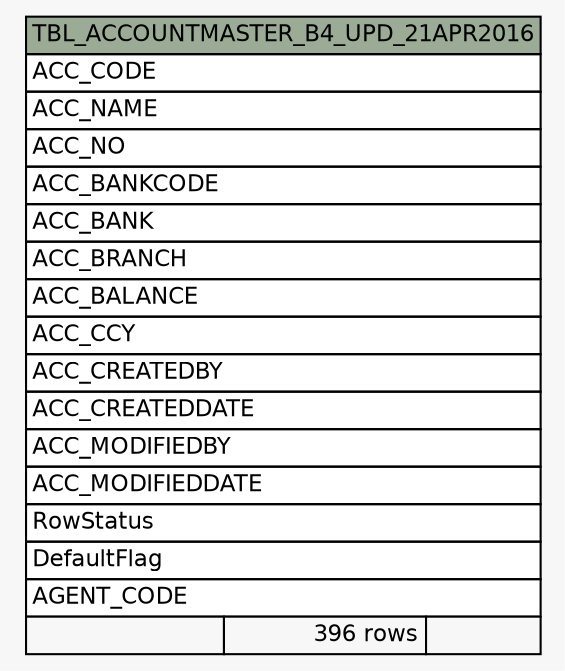 // dot 2.38.0 on Windows 10 10.0
// SchemaSpy rev 590
digraph "TBL_ACCOUNTMASTER_B4_UPD_21APR2016" {
  graph [
    rankdir="RL"
    bgcolor="#f7f7f7"
    nodesep="0.18"
    ranksep="0.46"
    fontname="Helvetica"
    fontsize="11"
  ];
  node [
    fontname="Helvetica"
    fontsize="11"
    shape="plaintext"
  ];
  edge [
    arrowsize="0.8"
  ];
  "TBL_ACCOUNTMASTER_B4_UPD_21APR2016" [
    label=<
    <TABLE BORDER="0" CELLBORDER="1" CELLSPACING="0" BGCOLOR="#ffffff">
      <TR><TD COLSPAN="3" BGCOLOR="#9bab96" ALIGN="CENTER">TBL_ACCOUNTMASTER_B4_UPD_21APR2016</TD></TR>
      <TR><TD PORT="ACC_CODE" COLSPAN="3" ALIGN="LEFT">ACC_CODE</TD></TR>
      <TR><TD PORT="ACC_NAME" COLSPAN="3" ALIGN="LEFT">ACC_NAME</TD></TR>
      <TR><TD PORT="ACC_NO" COLSPAN="3" ALIGN="LEFT">ACC_NO</TD></TR>
      <TR><TD PORT="ACC_BANKCODE" COLSPAN="3" ALIGN="LEFT">ACC_BANKCODE</TD></TR>
      <TR><TD PORT="ACC_BANK" COLSPAN="3" ALIGN="LEFT">ACC_BANK</TD></TR>
      <TR><TD PORT="ACC_BRANCH" COLSPAN="3" ALIGN="LEFT">ACC_BRANCH</TD></TR>
      <TR><TD PORT="ACC_BALANCE" COLSPAN="3" ALIGN="LEFT">ACC_BALANCE</TD></TR>
      <TR><TD PORT="ACC_CCY" COLSPAN="3" ALIGN="LEFT">ACC_CCY</TD></TR>
      <TR><TD PORT="ACC_CREATEDBY" COLSPAN="3" ALIGN="LEFT">ACC_CREATEDBY</TD></TR>
      <TR><TD PORT="ACC_CREATEDDATE" COLSPAN="3" ALIGN="LEFT">ACC_CREATEDDATE</TD></TR>
      <TR><TD PORT="ACC_MODIFIEDBY" COLSPAN="3" ALIGN="LEFT">ACC_MODIFIEDBY</TD></TR>
      <TR><TD PORT="ACC_MODIFIEDDATE" COLSPAN="3" ALIGN="LEFT">ACC_MODIFIEDDATE</TD></TR>
      <TR><TD PORT="RowStatus" COLSPAN="3" ALIGN="LEFT">RowStatus</TD></TR>
      <TR><TD PORT="DefaultFlag" COLSPAN="3" ALIGN="LEFT">DefaultFlag</TD></TR>
      <TR><TD PORT="AGENT_CODE" COLSPAN="3" ALIGN="LEFT">AGENT_CODE</TD></TR>
      <TR><TD ALIGN="LEFT" BGCOLOR="#f7f7f7">  </TD><TD ALIGN="RIGHT" BGCOLOR="#f7f7f7">396 rows</TD><TD ALIGN="RIGHT" BGCOLOR="#f7f7f7">  </TD></TR>
    </TABLE>>
    URL="tables/TBL_ACCOUNTMASTER_B4_UPD_21APR2016.html"
    tooltip="TBL_ACCOUNTMASTER_B4_UPD_21APR2016"
  ];
}

